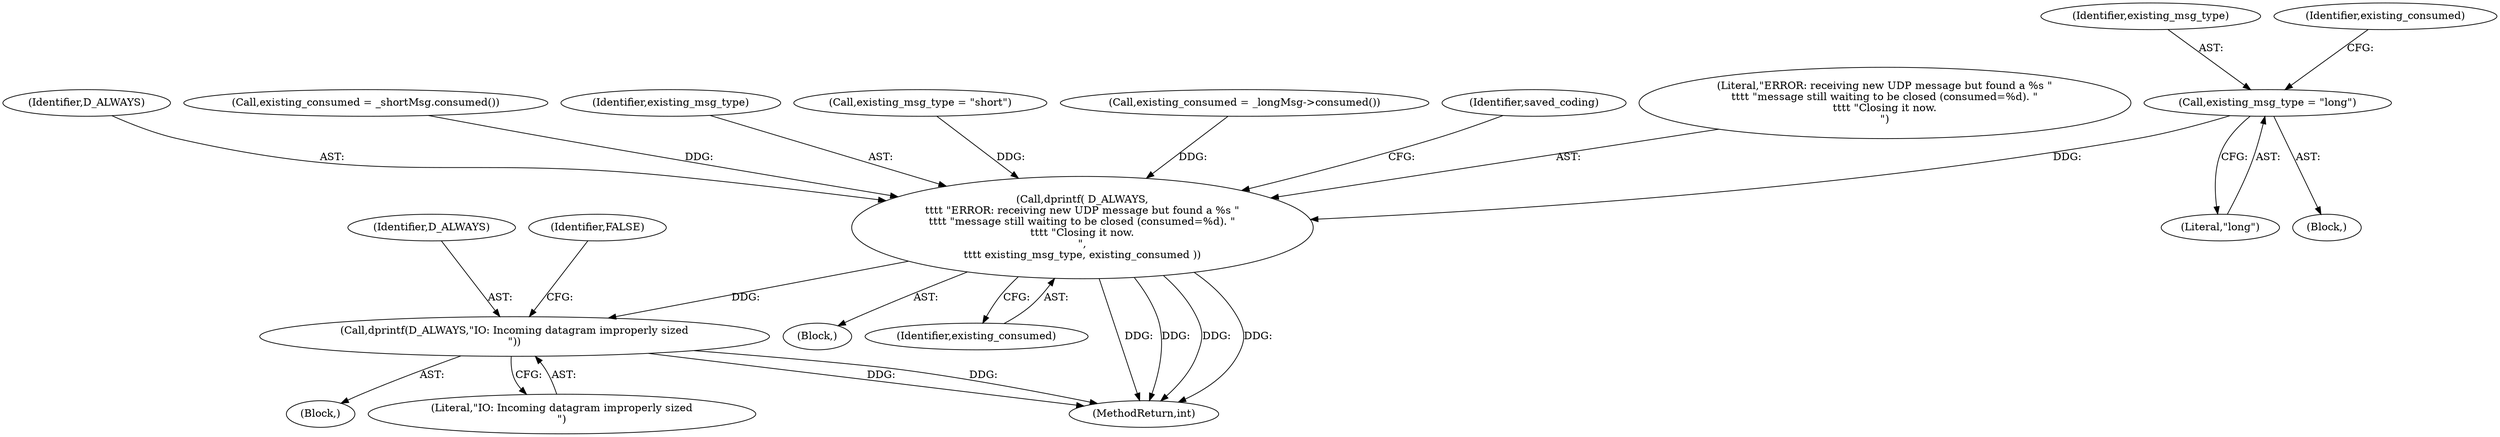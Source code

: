 digraph "0_htcondor_5e5571d1a431eb3c61977b6dd6ec90186ef79867_2@pointer" {
"1000132" [label="(Call,existing_msg_type = \"long\")"];
"1000146" [label="(Call,dprintf( D_ALWAYS,\n\t\t\t\t \"ERROR: receiving new UDP message but found a %s \"\n\t\t\t\t \"message still waiting to be closed (consumed=%d). \"\n\t\t\t\t \"Closing it now.\n\",\n\t\t\t\t existing_msg_type, existing_consumed ))"];
"1000218" [label="(Call,dprintf(D_ALWAYS,\"IO: Incoming datagram improperly sized\n\"))"];
"1000126" [label="(Block,)"];
"1000146" [label="(Call,dprintf( D_ALWAYS,\n\t\t\t\t \"ERROR: receiving new UDP message but found a %s \"\n\t\t\t\t \"message still waiting to be closed (consumed=%d). \"\n\t\t\t\t \"Closing it now.\n\",\n\t\t\t\t existing_msg_type, existing_consumed ))"];
"1000150" [label="(Identifier,existing_consumed)"];
"1000147" [label="(Identifier,D_ALWAYS)"];
"1000491" [label="(MethodReturn,int)"];
"1000219" [label="(Identifier,D_ALWAYS)"];
"1000222" [label="(Identifier,FALSE)"];
"1000143" [label="(Call,existing_consumed = _shortMsg.consumed())"];
"1000149" [label="(Identifier,existing_msg_type)"];
"1000134" [label="(Literal,\"long\")"];
"1000140" [label="(Call,existing_msg_type = \"short\")"];
"1000135" [label="(Call,existing_consumed = _longMsg->consumed())"];
"1000133" [label="(Identifier,existing_msg_type)"];
"1000153" [label="(Identifier,saved_coding)"];
"1000136" [label="(Identifier,existing_consumed)"];
"1000217" [label="(Block,)"];
"1000148" [label="(Literal,\"ERROR: receiving new UDP message but found a %s \"\n\t\t\t\t \"message still waiting to be closed (consumed=%d). \"\n\t\t\t\t \"Closing it now.\n\")"];
"1000220" [label="(Literal,\"IO: Incoming datagram improperly sized\n\")"];
"1000132" [label="(Call,existing_msg_type = \"long\")"];
"1000131" [label="(Block,)"];
"1000218" [label="(Call,dprintf(D_ALWAYS,\"IO: Incoming datagram improperly sized\n\"))"];
"1000132" -> "1000131"  [label="AST: "];
"1000132" -> "1000134"  [label="CFG: "];
"1000133" -> "1000132"  [label="AST: "];
"1000134" -> "1000132"  [label="AST: "];
"1000136" -> "1000132"  [label="CFG: "];
"1000132" -> "1000146"  [label="DDG: "];
"1000146" -> "1000126"  [label="AST: "];
"1000146" -> "1000150"  [label="CFG: "];
"1000147" -> "1000146"  [label="AST: "];
"1000148" -> "1000146"  [label="AST: "];
"1000149" -> "1000146"  [label="AST: "];
"1000150" -> "1000146"  [label="AST: "];
"1000153" -> "1000146"  [label="CFG: "];
"1000146" -> "1000491"  [label="DDG: "];
"1000146" -> "1000491"  [label="DDG: "];
"1000146" -> "1000491"  [label="DDG: "];
"1000146" -> "1000491"  [label="DDG: "];
"1000140" -> "1000146"  [label="DDG: "];
"1000143" -> "1000146"  [label="DDG: "];
"1000135" -> "1000146"  [label="DDG: "];
"1000146" -> "1000218"  [label="DDG: "];
"1000218" -> "1000217"  [label="AST: "];
"1000218" -> "1000220"  [label="CFG: "];
"1000219" -> "1000218"  [label="AST: "];
"1000220" -> "1000218"  [label="AST: "];
"1000222" -> "1000218"  [label="CFG: "];
"1000218" -> "1000491"  [label="DDG: "];
"1000218" -> "1000491"  [label="DDG: "];
}
